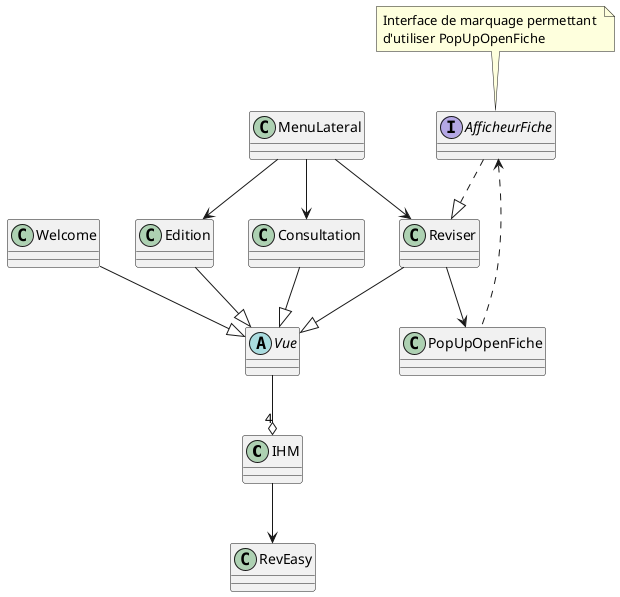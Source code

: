 @startuml OrgaVue

class IHM {

}

abstract class Vue {

}

interface AfficheurFiche {

}

class PopUpOpenFiche {

}


class RevEasy {

}

Vue --o "4" IHM


Welcome --|> Vue
Edition --|> Vue
Consultation --|> Vue
Reviser --|> Vue
MenuLateral --> Edition
MenuLateral --> Consultation
MenuLateral --> Reviser
AfficheurFiche ..|> Reviser
Reviser --> PopUpOpenFiche
AfficheurFiche <.. PopUpOpenFiche

IHM --> RevEasy

note "Interface de marquage permettant \nd'utiliser PopUpOpenFiche" as N1

N1 .. AfficheurFiche